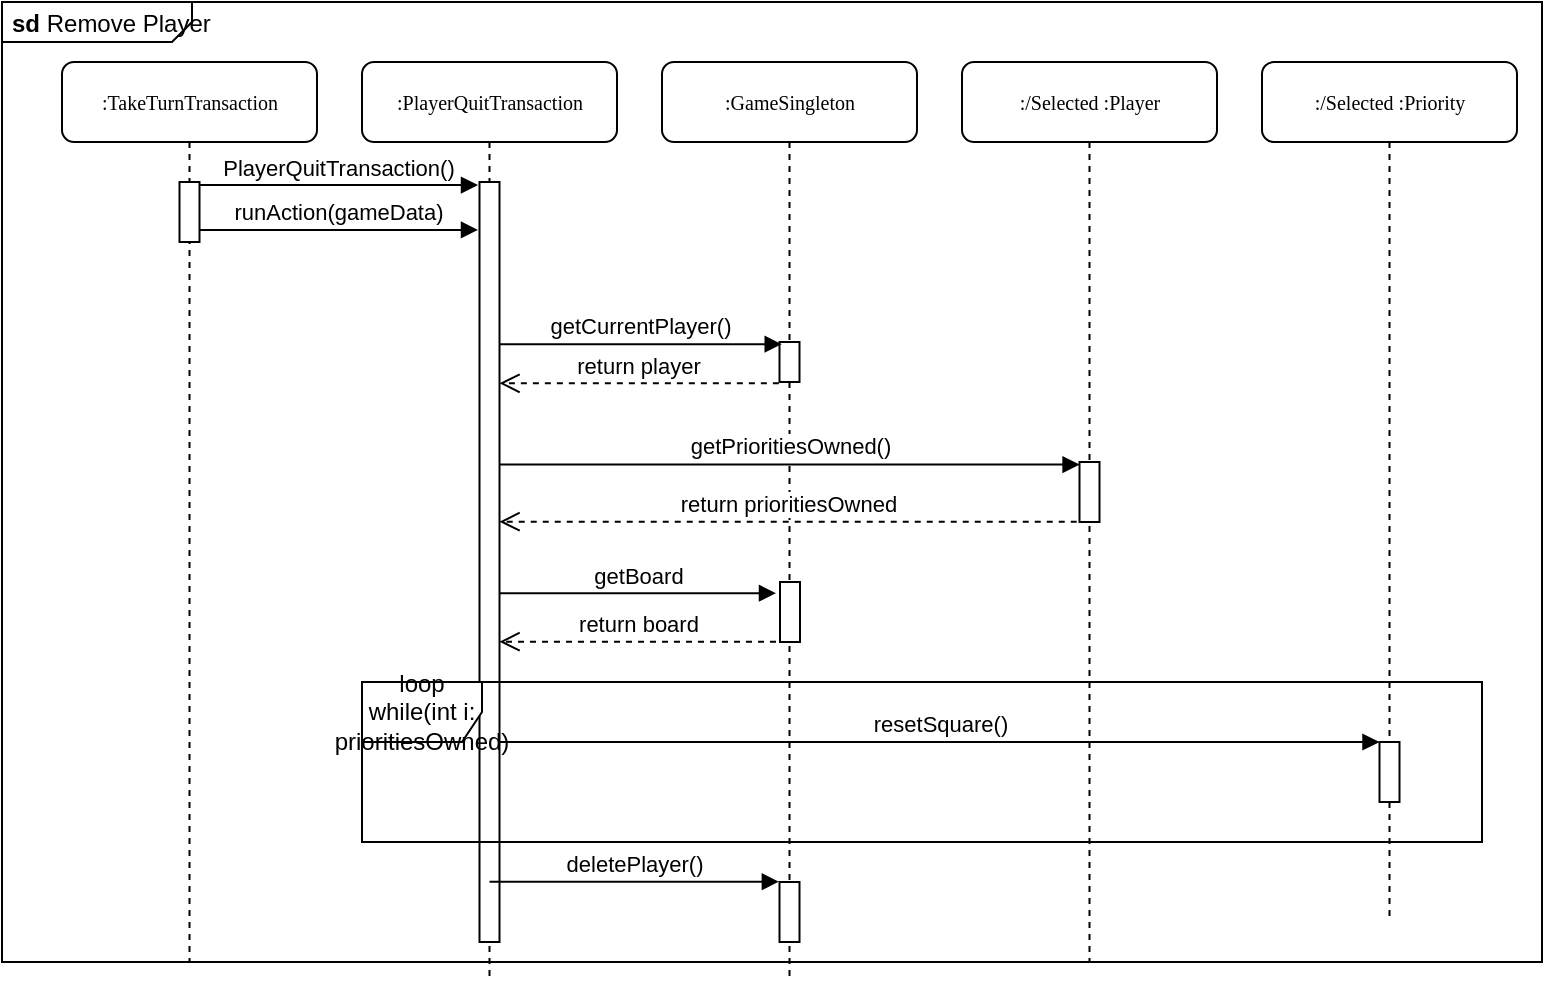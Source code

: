<mxfile version="13.9.9" type="device"><diagram id="kgpKYQtTHZ0yAKxKKP6v" name="Page-1"><mxGraphModel dx="786" dy="625" grid="1" gridSize="10" guides="1" tooltips="1" connect="1" arrows="1" fold="1" page="1" pageScale="1" pageWidth="850" pageHeight="1100" math="0" shadow="0"><root><mxCell id="0"/><mxCell id="1" parent="0"/><mxCell id="ivFx2PpnNh-kB1eV39jo-2" value="&lt;p style=&quot;margin: 0px ; margin-top: 4px ; margin-left: 5px ; text-align: left&quot;&gt;&lt;b&gt;sd&lt;/b&gt;  Remove Player&lt;/p&gt;" style="html=1;shape=mxgraph.sysml.package;overflow=fill;labelX=95;align=left;spacingLeft=5;verticalAlign=top;spacingTop=-3;" vertex="1" parent="1"><mxGeometry width="770" height="480" as="geometry"/></mxCell><mxCell id="UAEcVzvH22fw3cZyzuog-1" value=":TakeTurnTransaction" style="shape=umlLifeline;perimeter=lifelinePerimeter;whiteSpace=wrap;html=1;container=1;collapsible=0;recursiveResize=0;outlineConnect=0;rounded=1;shadow=0;comic=0;labelBackgroundColor=none;strokeWidth=1;fontFamily=Verdana;fontSize=10;align=center;" parent="1" vertex="1"><mxGeometry x="30" y="30" width="127.5" height="450" as="geometry"/></mxCell><mxCell id="UAEcVzvH22fw3cZyzuog-2" value="" style="html=1;points=[];perimeter=orthogonalPerimeter;fontFamily=Verdana;fontSize=10;" parent="UAEcVzvH22fw3cZyzuog-1" vertex="1"><mxGeometry x="58.75" y="60" width="10" height="30" as="geometry"/></mxCell><mxCell id="UAEcVzvH22fw3cZyzuog-6" value=":PlayerQuitTransaction" style="shape=umlLifeline;perimeter=lifelinePerimeter;whiteSpace=wrap;html=1;container=1;collapsible=0;recursiveResize=0;outlineConnect=0;rounded=1;shadow=0;comic=0;labelBackgroundColor=none;strokeWidth=1;fontFamily=Verdana;fontSize=10;align=center;" parent="1" vertex="1"><mxGeometry x="180" y="30" width="127.5" height="460" as="geometry"/></mxCell><mxCell id="UAEcVzvH22fw3cZyzuog-7" value="" style="html=1;points=[];perimeter=orthogonalPerimeter;fontFamily=Verdana;fontSize=10;" parent="UAEcVzvH22fw3cZyzuog-6" vertex="1"><mxGeometry x="58.75" y="60" width="10" height="380" as="geometry"/></mxCell><mxCell id="UAEcVzvH22fw3cZyzuog-8" value=":GameSingleton" style="shape=umlLifeline;perimeter=lifelinePerimeter;whiteSpace=wrap;html=1;container=1;collapsible=0;recursiveResize=0;outlineConnect=0;rounded=1;shadow=0;comic=0;labelBackgroundColor=none;strokeWidth=1;fontFamily=Verdana;fontSize=10;align=center;" parent="1" vertex="1"><mxGeometry x="330" y="30" width="127.5" height="460" as="geometry"/></mxCell><mxCell id="UAEcVzvH22fw3cZyzuog-9" value="" style="html=1;points=[];perimeter=orthogonalPerimeter;fontFamily=Verdana;fontSize=10;" parent="UAEcVzvH22fw3cZyzuog-8" vertex="1"><mxGeometry x="58.75" y="140" width="10" height="20" as="geometry"/></mxCell><mxCell id="KVBX5uwLz7ZCUFHZ5_pF-10" value="" style="html=1;points=[];perimeter=orthogonalPerimeter;" parent="UAEcVzvH22fw3cZyzuog-8" vertex="1"><mxGeometry x="59" y="260" width="10" height="30" as="geometry"/></mxCell><mxCell id="KVBX5uwLz7ZCUFHZ5_pF-13" value="" style="html=1;points=[];perimeter=orthogonalPerimeter;" parent="UAEcVzvH22fw3cZyzuog-8" vertex="1"><mxGeometry x="58.75" y="410" width="10" height="30" as="geometry"/></mxCell><mxCell id="UAEcVzvH22fw3cZyzuog-10" value=":/Selected :Player" style="shape=umlLifeline;perimeter=lifelinePerimeter;whiteSpace=wrap;html=1;container=1;collapsible=0;recursiveResize=0;outlineConnect=0;rounded=1;shadow=0;comic=0;labelBackgroundColor=none;strokeWidth=1;fontFamily=Verdana;fontSize=10;align=center;" parent="1" vertex="1"><mxGeometry x="480" y="30" width="127.5" height="450" as="geometry"/></mxCell><mxCell id="KVBX5uwLz7ZCUFHZ5_pF-7" value="" style="html=1;points=[];perimeter=orthogonalPerimeter;" parent="UAEcVzvH22fw3cZyzuog-10" vertex="1"><mxGeometry x="58.75" y="200" width="10" height="30" as="geometry"/></mxCell><mxCell id="UAEcVzvH22fw3cZyzuog-34" value=":/Selected :Priority" style="shape=umlLifeline;perimeter=lifelinePerimeter;whiteSpace=wrap;html=1;container=1;collapsible=0;recursiveResize=0;outlineConnect=0;rounded=1;shadow=0;comic=0;labelBackgroundColor=none;strokeWidth=1;fontFamily=Verdana;fontSize=10;align=center;" parent="1" vertex="1"><mxGeometry x="630" y="30" width="127.5" height="430" as="geometry"/></mxCell><mxCell id="KVBX5uwLz7ZCUFHZ5_pF-15" value="" style="html=1;points=[];perimeter=orthogonalPerimeter;" parent="UAEcVzvH22fw3cZyzuog-34" vertex="1"><mxGeometry x="58.75" y="340" width="10" height="30" as="geometry"/></mxCell><mxCell id="KVBX5uwLz7ZCUFHZ5_pF-2" value="PlayerQuitTransaction()" style="html=1;verticalAlign=bottom;endArrow=block;entryX=-0.075;entryY=0.004;entryDx=0;entryDy=0;entryPerimeter=0;" parent="1" source="UAEcVzvH22fw3cZyzuog-2" target="UAEcVzvH22fw3cZyzuog-7" edge="1"><mxGeometry width="80" relative="1" as="geometry"><mxPoint x="130" y="100" as="sourcePoint"/><mxPoint x="210" y="100" as="targetPoint"/></mxGeometry></mxCell><mxCell id="KVBX5uwLz7ZCUFHZ5_pF-3" value="runAction(gameData)" style="html=1;verticalAlign=bottom;endArrow=block;entryX=-0.075;entryY=0.063;entryDx=0;entryDy=0;entryPerimeter=0;" parent="1" source="UAEcVzvH22fw3cZyzuog-2" target="UAEcVzvH22fw3cZyzuog-7" edge="1"><mxGeometry width="80" relative="1" as="geometry"><mxPoint x="140" y="120" as="sourcePoint"/><mxPoint x="220" y="120" as="targetPoint"/></mxGeometry></mxCell><mxCell id="KVBX5uwLz7ZCUFHZ5_pF-5" value="getCurrentPlayer()" style="html=1;verticalAlign=bottom;endArrow=block;entryX=0.111;entryY=0.054;entryDx=0;entryDy=0;entryPerimeter=0;" parent="1" source="UAEcVzvH22fw3cZyzuog-7" target="UAEcVzvH22fw3cZyzuog-9" edge="1"><mxGeometry width="80" relative="1" as="geometry"><mxPoint x="330" y="180" as="sourcePoint"/><mxPoint x="410" y="180" as="targetPoint"/></mxGeometry></mxCell><mxCell id="KVBX5uwLz7ZCUFHZ5_pF-6" value="return player" style="html=1;verticalAlign=bottom;endArrow=open;dashed=1;endSize=8;exitX=-0.032;exitY=1.032;exitDx=0;exitDy=0;exitPerimeter=0;" parent="1" source="UAEcVzvH22fw3cZyzuog-9" target="UAEcVzvH22fw3cZyzuog-7" edge="1"><mxGeometry relative="1" as="geometry"><mxPoint x="400" y="220" as="sourcePoint"/><mxPoint x="320" y="220" as="targetPoint"/></mxGeometry></mxCell><mxCell id="KVBX5uwLz7ZCUFHZ5_pF-8" value="getPrioritiesOwned()" style="html=1;verticalAlign=bottom;endArrow=block;entryX=0.004;entryY=0.043;entryDx=0;entryDy=0;entryPerimeter=0;" parent="1" source="UAEcVzvH22fw3cZyzuog-7" target="KVBX5uwLz7ZCUFHZ5_pF-7" edge="1"><mxGeometry width="80" relative="1" as="geometry"><mxPoint x="320" y="240" as="sourcePoint"/><mxPoint x="400" y="240" as="targetPoint"/></mxGeometry></mxCell><mxCell id="KVBX5uwLz7ZCUFHZ5_pF-9" value="return prioritiesOwned" style="html=1;verticalAlign=bottom;endArrow=open;dashed=1;endSize=8;exitX=-0.139;exitY=0.995;exitDx=0;exitDy=0;exitPerimeter=0;" parent="1" source="KVBX5uwLz7ZCUFHZ5_pF-7" target="UAEcVzvH22fw3cZyzuog-7" edge="1"><mxGeometry relative="1" as="geometry"><mxPoint x="400" y="280" as="sourcePoint"/><mxPoint x="320" y="280" as="targetPoint"/></mxGeometry></mxCell><mxCell id="KVBX5uwLz7ZCUFHZ5_pF-11" value="getBoard" style="html=1;verticalAlign=bottom;endArrow=block;entryX=-0.2;entryY=0.186;entryDx=0;entryDy=0;entryPerimeter=0;" parent="1" source="UAEcVzvH22fw3cZyzuog-7" target="KVBX5uwLz7ZCUFHZ5_pF-10" edge="1"><mxGeometry width="80" relative="1" as="geometry"><mxPoint x="310" y="310" as="sourcePoint"/><mxPoint x="390" y="310" as="targetPoint"/></mxGeometry></mxCell><mxCell id="KVBX5uwLz7ZCUFHZ5_pF-12" value="return board" style="html=1;verticalAlign=bottom;endArrow=open;dashed=1;endSize=8;exitX=-0.2;exitY=0.995;exitDx=0;exitDy=0;exitPerimeter=0;" parent="1" source="KVBX5uwLz7ZCUFHZ5_pF-10" target="UAEcVzvH22fw3cZyzuog-7" edge="1"><mxGeometry relative="1" as="geometry"><mxPoint x="390" y="320" as="sourcePoint"/><mxPoint x="310" y="320" as="targetPoint"/></mxGeometry></mxCell><mxCell id="KVBX5uwLz7ZCUFHZ5_pF-14" value="deletePlayer()" style="html=1;verticalAlign=bottom;endArrow=block;entryX=-0.032;entryY=-0.005;entryDx=0;entryDy=0;entryPerimeter=0;" parent="1" source="UAEcVzvH22fw3cZyzuog-6" target="KVBX5uwLz7ZCUFHZ5_pF-13" edge="1"><mxGeometry width="80" relative="1" as="geometry"><mxPoint x="300" y="520" as="sourcePoint"/><mxPoint x="380" y="520" as="targetPoint"/></mxGeometry></mxCell><mxCell id="KVBX5uwLz7ZCUFHZ5_pF-16" value="resetSquare()" style="html=1;verticalAlign=bottom;endArrow=block;" parent="1" source="UAEcVzvH22fw3cZyzuog-7" target="KVBX5uwLz7ZCUFHZ5_pF-15" edge="1"><mxGeometry width="80" relative="1" as="geometry"><mxPoint x="320" y="363" as="sourcePoint"/><mxPoint x="410" y="370" as="targetPoint"/></mxGeometry></mxCell><mxCell id="KVBX5uwLz7ZCUFHZ5_pF-17" value="loop&lt;br&gt;while(int i: prioritiesOwned)" style="shape=umlFrame;whiteSpace=wrap;html=1;" parent="1" vertex="1"><mxGeometry x="180" y="340" width="560" height="80" as="geometry"/></mxCell></root></mxGraphModel></diagram></mxfile>